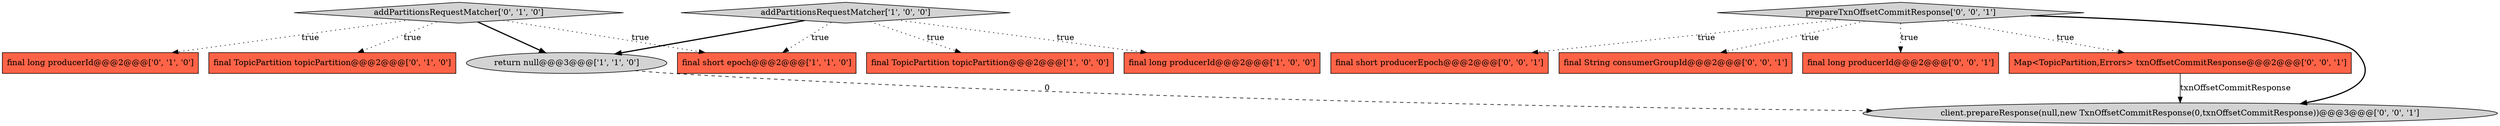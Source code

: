 digraph {
5 [style = filled, label = "final TopicPartition topicPartition@@@2@@@['0', '1', '0']", fillcolor = tomato, shape = box image = "AAA0AAABBB2BBB"];
10 [style = filled, label = "final String consumerGroupId@@@2@@@['0', '0', '1']", fillcolor = tomato, shape = box image = "AAA0AAABBB3BBB"];
12 [style = filled, label = "final long producerId@@@2@@@['0', '0', '1']", fillcolor = tomato, shape = box image = "AAA0AAABBB3BBB"];
6 [style = filled, label = "final long producerId@@@2@@@['0', '1', '0']", fillcolor = tomato, shape = box image = "AAA0AAABBB2BBB"];
4 [style = filled, label = "final short epoch@@@2@@@['1', '1', '0']", fillcolor = tomato, shape = box image = "AAA0AAABBB1BBB"];
13 [style = filled, label = "prepareTxnOffsetCommitResponse['0', '0', '1']", fillcolor = lightgray, shape = diamond image = "AAA0AAABBB3BBB"];
2 [style = filled, label = "addPartitionsRequestMatcher['1', '0', '0']", fillcolor = lightgray, shape = diamond image = "AAA0AAABBB1BBB"];
9 [style = filled, label = "Map<TopicPartition,Errors> txnOffsetCommitResponse@@@2@@@['0', '0', '1']", fillcolor = tomato, shape = box image = "AAA0AAABBB3BBB"];
0 [style = filled, label = "return null@@@3@@@['1', '1', '0']", fillcolor = lightgray, shape = ellipse image = "AAA0AAABBB1BBB"];
1 [style = filled, label = "final TopicPartition topicPartition@@@2@@@['1', '0', '0']", fillcolor = tomato, shape = box image = "AAA0AAABBB1BBB"];
3 [style = filled, label = "final long producerId@@@2@@@['1', '0', '0']", fillcolor = tomato, shape = box image = "AAA0AAABBB1BBB"];
8 [style = filled, label = "client.prepareResponse(null,new TxnOffsetCommitResponse(0,txnOffsetCommitResponse))@@@3@@@['0', '0', '1']", fillcolor = lightgray, shape = ellipse image = "AAA0AAABBB3BBB"];
7 [style = filled, label = "addPartitionsRequestMatcher['0', '1', '0']", fillcolor = lightgray, shape = diamond image = "AAA0AAABBB2BBB"];
11 [style = filled, label = "final short producerEpoch@@@2@@@['0', '0', '1']", fillcolor = tomato, shape = box image = "AAA0AAABBB3BBB"];
2->3 [style = dotted, label="true"];
13->11 [style = dotted, label="true"];
9->8 [style = solid, label="txnOffsetCommitResponse"];
7->6 [style = dotted, label="true"];
0->8 [style = dashed, label="0"];
2->0 [style = bold, label=""];
7->0 [style = bold, label=""];
13->8 [style = bold, label=""];
13->10 [style = dotted, label="true"];
13->12 [style = dotted, label="true"];
2->1 [style = dotted, label="true"];
7->4 [style = dotted, label="true"];
7->5 [style = dotted, label="true"];
2->4 [style = dotted, label="true"];
13->9 [style = dotted, label="true"];
}
